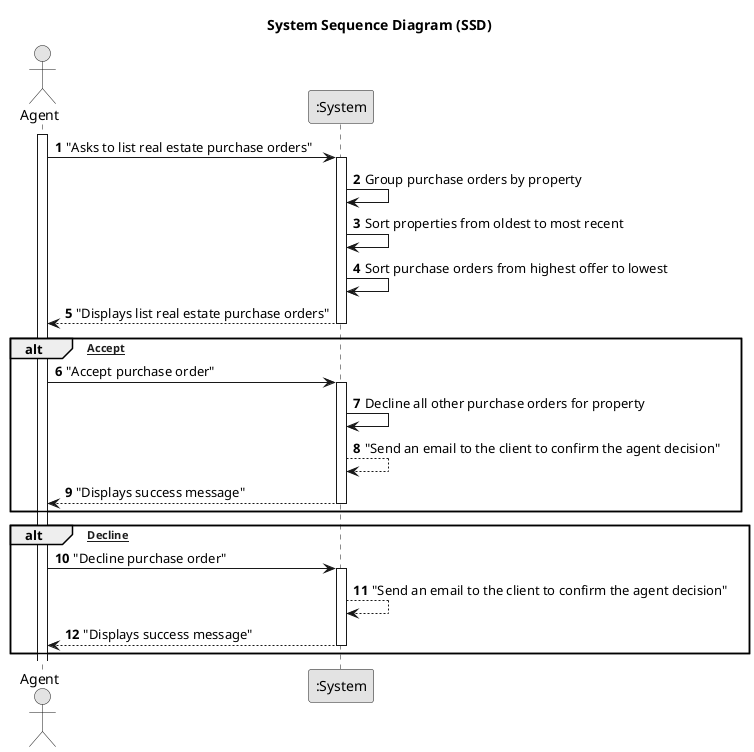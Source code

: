 @startuml
skinparam monochrome true
skinparam packageStyle rectangle
skinparam shadowing false

title System Sequence Diagram (SSD)

autonumber

actor "Agent" as ag
participant ":System" as System

activate ag

ag -> System : "Asks to list real estate purchase orders"
activate System

System -> System: Group purchase orders by property
System -> System: Sort properties from oldest to most recent
System -> System: Sort purchase orders from highest offer to lowest

System --> ag : "Displays list real estate purchase orders"
deactivate System

alt [Accept]

ag -> System : "Accept purchase order"
activate System

System -> System: Decline all other purchase orders for property



System --> System : "Send an email to the client to confirm the agent decision"

System --> ag : "Displays success message"

deactivate System


end alt
alt [Decline]



ag -> System : "Decline purchase order"


activate System

System --> System : "Send an email to the client to confirm the agent decision"

System --> ag : "Displays success message"

deactivate System
end alt

@enduml